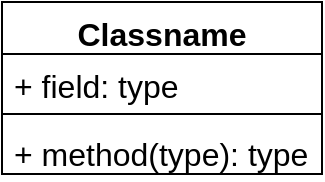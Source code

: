 <mxfile version="22.0.4" type="github">
  <diagram name="Page-1" id="f42PMlgl7aR_GrdLnUEU">
    <mxGraphModel dx="1594" dy="1060" grid="0" gridSize="10" guides="1" tooltips="1" connect="1" arrows="1" fold="1" page="0" pageScale="1" pageWidth="850" pageHeight="1100" math="0" shadow="0">
      <root>
        <mxCell id="0" />
        <mxCell id="1" parent="0" />
        <mxCell id="3zY5gch0N8UHpK6_3dQX-1" value="Classname" style="swimlane;fontStyle=1;align=center;verticalAlign=top;childLayout=stackLayout;horizontal=1;startSize=26;horizontalStack=0;resizeParent=1;resizeParentMax=0;resizeLast=0;collapsible=1;marginBottom=0;whiteSpace=wrap;html=1;fontSize=16;" vertex="1" parent="1">
          <mxGeometry x="-200" y="-37" width="160" height="86" as="geometry" />
        </mxCell>
        <mxCell id="3zY5gch0N8UHpK6_3dQX-2" value="+ field: type" style="text;strokeColor=none;fillColor=none;align=left;verticalAlign=top;spacingLeft=4;spacingRight=4;overflow=hidden;rotatable=0;points=[[0,0.5],[1,0.5]];portConstraint=eastwest;whiteSpace=wrap;html=1;fontSize=16;" vertex="1" parent="3zY5gch0N8UHpK6_3dQX-1">
          <mxGeometry y="26" width="160" height="26" as="geometry" />
        </mxCell>
        <mxCell id="3zY5gch0N8UHpK6_3dQX-3" value="" style="line;strokeWidth=1;fillColor=none;align=left;verticalAlign=middle;spacingTop=-1;spacingLeft=3;spacingRight=3;rotatable=0;labelPosition=right;points=[];portConstraint=eastwest;strokeColor=inherit;fontSize=16;" vertex="1" parent="3zY5gch0N8UHpK6_3dQX-1">
          <mxGeometry y="52" width="160" height="8" as="geometry" />
        </mxCell>
        <mxCell id="3zY5gch0N8UHpK6_3dQX-4" value="+ method(type): type" style="text;strokeColor=none;fillColor=none;align=left;verticalAlign=top;spacingLeft=4;spacingRight=4;overflow=hidden;rotatable=0;points=[[0,0.5],[1,0.5]];portConstraint=eastwest;whiteSpace=wrap;html=1;fontSize=16;" vertex="1" parent="3zY5gch0N8UHpK6_3dQX-1">
          <mxGeometry y="60" width="160" height="26" as="geometry" />
        </mxCell>
      </root>
    </mxGraphModel>
  </diagram>
</mxfile>
